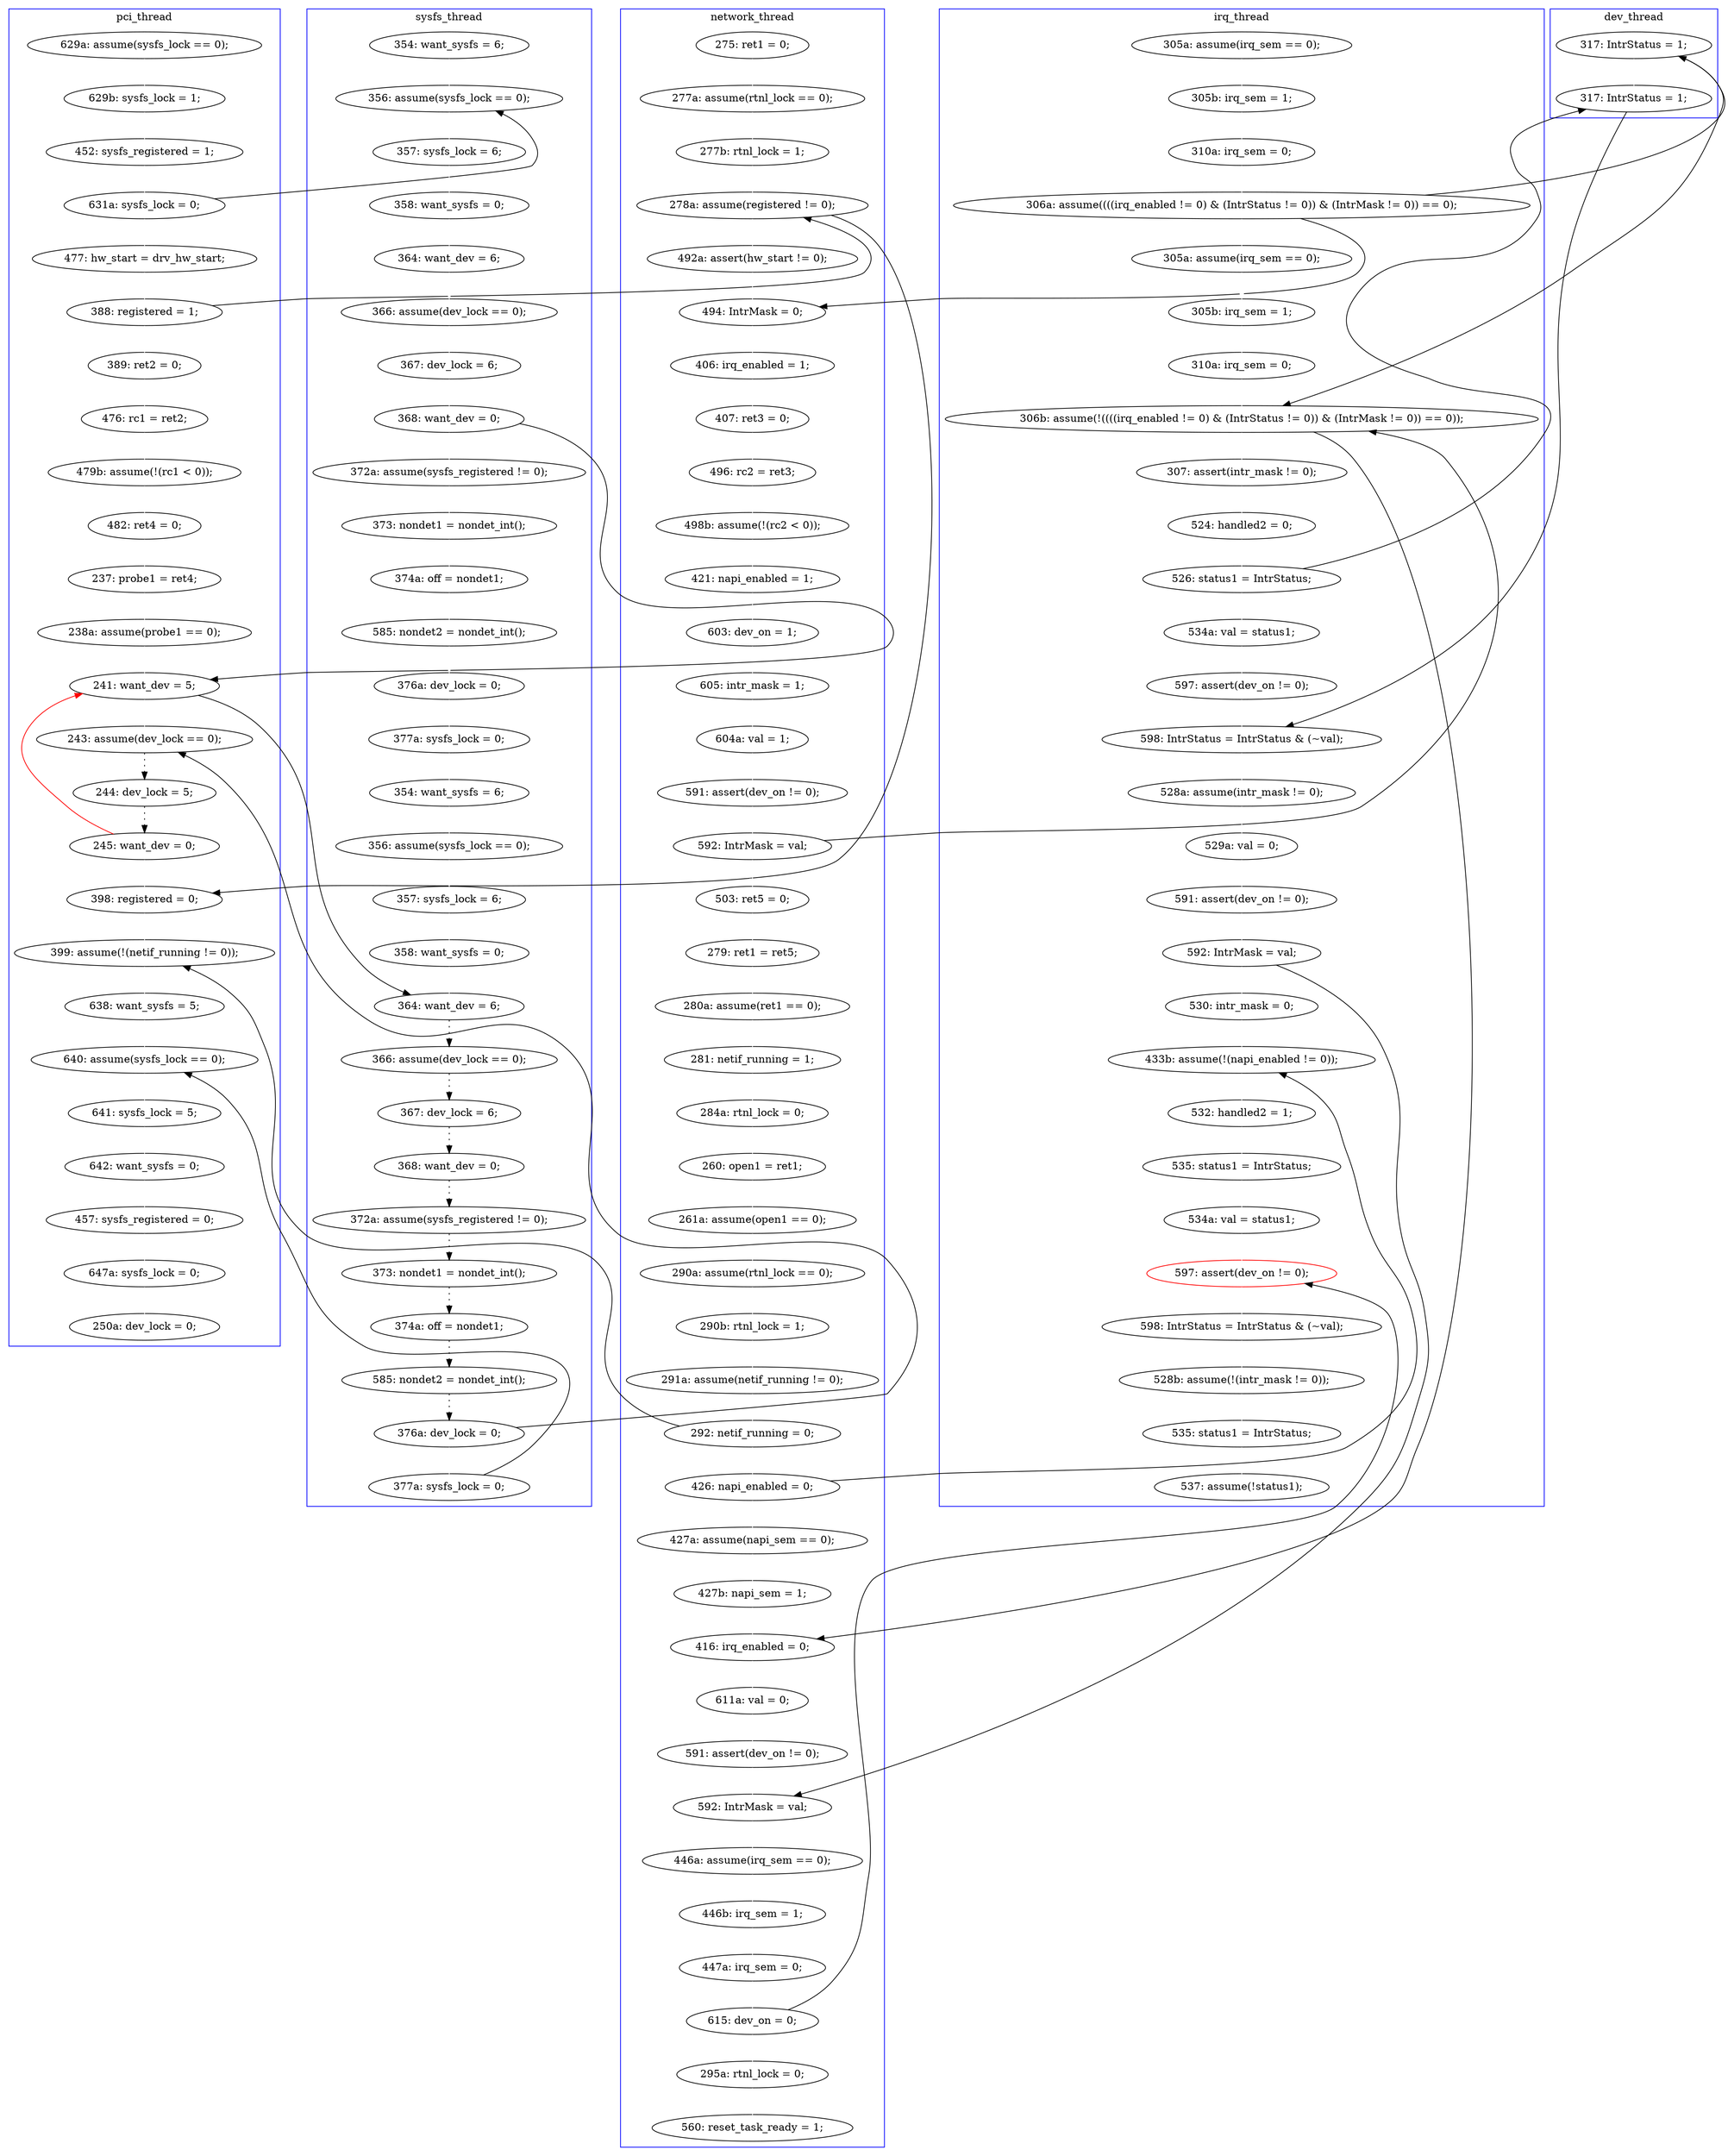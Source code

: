 digraph Counterexample {
	152 -> 154 [color = white, style = solid]
	67 -> 89 [color = black, style = solid, constraint = false]
	272 -> 289 [color = white, style = solid]
	47 -> 60 [color = white, style = solid]
	142 -> 143 [color = white, style = solid]
	209 -> 211 [color = white, style = solid]
	148 -> 154 [color = black, style = solid, constraint = false]
	127 -> 130 [color = white, style = solid]
	237 -> 183 [color = red, style = solid, constraint = false]
	228 -> 229 [color = black, style = dotted]
	154 -> 155 [color = white, style = solid]
	236 -> 237 [color = black, style = dotted]
	265 -> 266 [color = white, style = solid]
	133 -> 134 [color = white, style = solid]
	68 -> 70 [color = white, style = solid]
	112 -> 113 [color = white, style = solid]
	30 -> 31 [color = white, style = solid]
	120 -> 121 [color = white, style = solid]
	252 -> 253 [color = white, style = solid]
	69 -> 80 [color = white, style = solid]
	179 -> 196 [color = white, style = solid]
	60 -> 67 [color = white, style = solid]
	33 -> 35 [color = white, style = solid]
	183 -> 196 [color = black, style = solid, constraint = false]
	80 -> 81 [color = white, style = solid]
	176 -> 194 [color = white, style = solid]
	208 -> 209 [color = white, style = solid]
	113 -> 114 [color = white, style = solid]
	31 -> 33 [color = white, style = solid]
	136 -> 137 [color = white, style = solid]
	82 -> 163 [color = white, style = solid]
	35 -> 95 [color = black, style = solid, constraint = false]
	144 -> 176 [color = white, style = solid]
	81 -> 82 [color = white, style = solid]
	223 -> 224 [color = black, style = dotted]
	175 -> 177 [color = white, style = solid]
	224 -> 225 [color = black, style = dotted]
	193 -> 241 [color = white, style = solid]
	54 -> 57 [color = white, style = solid]
	105 -> 108 [color = white, style = solid]
	100 -> 101 [color = white, style = solid]
	161 -> 169 [color = white, style = solid]
	45 -> 47 [color = white, style = solid]
	237 -> 248 [color = white, style = solid]
	245 -> 252 [color = white, style = solid]
	234 -> 235 [color = black, style = solid, constraint = false]
	35 -> 150 [color = white, style = solid]
	89 -> 248 [color = black, style = solid, constraint = false]
	177 -> 178 [color = white, style = solid]
	42 -> 45 [color = white, style = solid]
	94 -> 95 [color = white, style = solid]
	137 -> 142 [color = white, style = solid]
	165 -> 168 [color = white, style = solid]
	137 -> 249 [color = black, style = solid, constraint = false]
	207 -> 208 [color = white, style = solid]
	70 -> 73 [color = white, style = solid]
	101 -> 102 [color = white, style = solid]
	150 -> 151 [color = white, style = solid]
	263 -> 272 [color = white, style = solid]
	47 -> 57 [color = black, style = solid, constraint = false]
	199 -> 207 [color = white, style = solid]
	57 -> 58 [color = white, style = solid]
	214 -> 219 [color = white, style = solid]
	108 -> 112 [color = white, style = solid]
	169 -> 185 [color = white, style = solid]
	102 -> 105 [color = white, style = solid]
	58 -> 59 [color = white, style = solid]
	76 -> 79 [color = white, style = solid]
	234 -> 258 [color = white, style = solid]
	163 -> 164 [color = white, style = solid]
	125 -> 126 [color = white, style = solid]
	289 -> 298 [color = white, style = solid]
	87 -> 89 [color = white, style = solid]
	79 -> 183 [color = white, style = solid]
	184 -> 186 [color = black, style = solid, constraint = false]
	161 -> 184 [color = black, style = solid, constraint = false]
	67 -> 68 [color = white, style = solid]
	278 -> 281 [color = white, style = solid]
	168 -> 171 [color = white, style = solid]
	267 -> 278 [color = white, style = solid]
	41 -> 42 [color = white, style = solid]
	190 -> 192 [color = white, style = solid]
	232 -> 234 [color = black, style = dotted]
	160 -> 161 [color = white, style = solid]
	155 -> 160 [color = white, style = solid]
	235 -> 236 [color = black, style = dotted]
	151 -> 152 [color = white, style = solid]
	178 -> 179 [color = white, style = solid]
	248 -> 249 [color = white, style = solid]
	196 -> 223 [color = black, style = dotted]
	229 -> 232 [color = black, style = dotted]
	192 -> 193 [color = white, style = solid]
	74 -> 76 [color = white, style = solid]
	117 -> 120 [color = white, style = solid]
	154 -> 176 [color = black, style = solid, constraint = false]
	130 -> 133 [color = white, style = solid]
	227 -> 228 [color = black, style = dotted]
	82 -> 183 [color = black, style = solid, constraint = false]
	73 -> 74 [color = white, style = solid]
	194 -> 197 [color = white, style = solid]
	225 -> 227 [color = black, style = dotted]
	266 -> 267 [color = white, style = solid]
	86 -> 87 [color = white, style = solid]
	143 -> 144 [color = white, style = solid]
	211 -> 261 [color = black, style = solid, constraint = false]
	117 -> 154 [color = black, style = solid, constraint = false]
	256 -> 261 [color = white, style = solid]
	193 -> 199 [color = black, style = solid, constraint = false]
	281 -> 285 [color = white, style = solid]
	114 -> 116 [color = white, style = solid]
	183 -> 235 [color = white, style = solid]
	89 -> 94 [color = white, style = solid]
	148 -> 184 [color = white, style = solid]
	172 -> 175 [color = white, style = solid]
	126 -> 127 [color = white, style = solid]
	134 -> 136 [color = white, style = solid]
	171 -> 172 [color = white, style = solid]
	164 -> 165 [color = white, style = solid]
	121 -> 124 [color = white, style = solid]
	189 -> 190 [color = white, style = solid]
	261 -> 263 [color = white, style = solid]
	186 -> 189 [color = white, style = solid]
	62 -> 86 [color = white, style = solid]
	35 -> 148 [color = black, style = solid, constraint = false]
	185 -> 186 [color = white, style = solid]
	258 -> 265 [color = black, style = solid, constraint = false]
	142 -> 245 [color = black, style = solid, constraint = false]
	95 -> 100 [color = white, style = solid]
	124 -> 125 [color = white, style = solid]
	262 -> 265 [color = white, style = solid]
	59 -> 69 [color = white, style = solid]
	211 -> 214 [color = white, style = solid]
	249 -> 262 [color = white, style = solid]
	197 -> 199 [color = white, style = solid]
	116 -> 117 [color = white, style = solid]
	253 -> 256 [color = white, style = solid]
	241 -> 245 [color = white, style = solid]
	subgraph cluster6 {
		label = sysfs_thread
		color = blue
		177  [label = "356: assume(sysfs_lock == 0);"]
		163  [label = "372a: assume(sysfs_registered != 0);"]
		227  [label = "372a: assume(sysfs_registered != 0);"]
		179  [label = "358: want_sysfs = 0;"]
		224  [label = "367: dev_lock = 6;"]
		80  [label = "366: assume(dev_lock == 0);"]
		171  [label = "376a: dev_lock = 0;"]
		232  [label = "585: nondet2 = nondet_int();"]
		59  [label = "358: want_sysfs = 0;"]
		223  [label = "366: assume(dev_lock == 0);"]
		234  [label = "376a: dev_lock = 0;"]
		196  [label = "364: want_dev = 6;"]
		165  [label = "374a: off = nondet1;"]
		168  [label = "585: nondet2 = nondet_int();"]
		81  [label = "367: dev_lock = 6;"]
		258  [label = "377a: sysfs_lock = 0;"]
		69  [label = "364: want_dev = 6;"]
		82  [label = "368: want_dev = 0;"]
		229  [label = "374a: off = nondet1;"]
		164  [label = "373: nondet1 = nondet_int();"]
		58  [label = "357: sysfs_lock = 6;"]
		175  [label = "354: want_sysfs = 6;"]
		228  [label = "373: nondet1 = nondet_int();"]
		172  [label = "377a: sysfs_lock = 0;"]
		54  [label = "354: want_sysfs = 6;"]
		57  [label = "356: assume(sysfs_lock == 0);"]
		225  [label = "368: want_dev = 0;"]
		178  [label = "357: sysfs_lock = 6;"]
	}
	subgraph cluster7 {
		label = dev_thread
		color = blue
		148  [label = "317: IntrStatus = 1;"]
		184  [label = "317: IntrStatus = 1;"]
	}
	subgraph cluster3 {
		label = irq_thread
		color = blue
		33  [label = "310a: irq_sem = 0;"]
		272  [label = "528b: assume(!(intr_mask != 0));"]
		193  [label = "592: IntrMask = val;"]
		256  [label = "534a: val = status1;"]
		161  [label = "526: status1 = IntrStatus;"]
		241  [label = "530: intr_mask = 0;"]
		245  [label = "433b: assume(!(napi_enabled != 0));"]
		186  [label = "598: IntrStatus = IntrStatus & (~val);"]
		298  [label = "537: assume(!status1);"]
		263  [label = "598: IntrStatus = IntrStatus & (~val);"]
		185  [label = "597: assert(dev_on != 0);"]
		155  [label = "307: assert(intr_mask != 0);"]
		289  [label = "535: status1 = IntrStatus;"]
		154  [label = "306b: assume(!((((irq_enabled != 0) & (IntrStatus != 0)) & (IntrMask != 0)) == 0));"]
		150  [label = "305a: assume(irq_sem == 0);"]
		160  [label = "524: handled2 = 0;"]
		169  [label = "534a: val = status1;"]
		152  [label = "310a: irq_sem = 0;"]
		261  [label = "597: assert(dev_on != 0);", color = red]
		252  [label = "532: handled2 = 1;"]
		151  [label = "305b: irq_sem = 1;"]
		35  [label = "306a: assume((((irq_enabled != 0) & (IntrStatus != 0)) & (IntrMask != 0)) == 0);"]
		253  [label = "535: status1 = IntrStatus;"]
		30  [label = "305a: assume(irq_sem == 0);"]
		190  [label = "529a: val = 0;"]
		31  [label = "305b: irq_sem = 1;"]
		189  [label = "528a: assume(intr_mask != 0);"]
		192  [label = "591: assert(dev_on != 0);"]
	}
	subgraph cluster1 {
		label = pci_thread
		color = blue
		67  [label = "388: registered = 1;"]
		60  [label = "477: hw_start = drv_hw_start;"]
		266  [label = "641: sysfs_lock = 5;"]
		237  [label = "245: want_dev = 0;"]
		45  [label = "452: sysfs_registered = 1;"]
		73  [label = "479b: assume(!(rc1 < 0));"]
		265  [label = "640: assume(sysfs_lock == 0);"]
		267  [label = "642: want_sysfs = 0;"]
		42  [label = "629b: sysfs_lock = 1;"]
		285  [label = "250a: dev_lock = 0;"]
		68  [label = "389: ret2 = 0;"]
		262  [label = "638: want_sysfs = 5;"]
		236  [label = "244: dev_lock = 5;"]
		235  [label = "243: assume(dev_lock == 0);"]
		281  [label = "647a: sysfs_lock = 0;"]
		278  [label = "457: sysfs_registered = 0;"]
		76  [label = "237: probe1 = ret4;"]
		70  [label = "476: rc1 = ret2;"]
		74  [label = "482: ret4 = 0;"]
		79  [label = "238a: assume(probe1 == 0);"]
		249  [label = "399: assume(!(netif_running != 0));"]
		41  [label = "629a: assume(sysfs_lock == 0);"]
		248  [label = "398: registered = 0;"]
		47  [label = "631a: sysfs_lock = 0;"]
		183  [label = "241: want_dev = 5;"]
	}
	subgraph cluster2 {
		label = network_thread
		color = blue
		116  [label = "591: assert(dev_on != 0);"]
		197  [label = "591: assert(dev_on != 0);"]
		95  [label = "494: IntrMask = 0;"]
		137  [label = "292: netif_running = 0;"]
		126  [label = "284a: rtnl_lock = 0;"]
		89  [label = "278a: assume(registered != 0);"]
		133  [label = "290a: assume(rtnl_lock == 0);"]
		214  [label = "295a: rtnl_lock = 0;"]
		114  [label = "604a: val = 1;"]
		199  [label = "592: IntrMask = val;"]
		219  [label = "560: reset_task_ready = 1;"]
		62  [label = "275: ret1 = 0;"]
		121  [label = "279: ret1 = ret5;"]
		194  [label = "611a: val = 0;"]
		208  [label = "446b: irq_sem = 1;"]
		108  [label = "421: napi_enabled = 1;"]
		125  [label = "281: netif_running = 1;"]
		105  [label = "498b: assume(!(rc2 < 0));"]
		124  [label = "280a: assume(ret1 == 0);"]
		87  [label = "277b: rtnl_lock = 1;"]
		143  [label = "427a: assume(napi_sem == 0);"]
		100  [label = "406: irq_enabled = 1;"]
		112  [label = "603: dev_on = 1;"]
		113  [label = "605: intr_mask = 1;"]
		117  [label = "592: IntrMask = val;"]
		207  [label = "446a: assume(irq_sem == 0);"]
		120  [label = "503: ret5 = 0;"]
		94  [label = "492a: assert(hw_start != 0);"]
		176  [label = "416: irq_enabled = 0;"]
		142  [label = "426: napi_enabled = 0;"]
		136  [label = "291a: assume(netif_running != 0);"]
		209  [label = "447a: irq_sem = 0;"]
		130  [label = "261a: assume(open1 == 0);"]
		134  [label = "290b: rtnl_lock = 1;"]
		127  [label = "260: open1 = ret1;"]
		101  [label = "407: ret3 = 0;"]
		211  [label = "615: dev_on = 0;"]
		102  [label = "496: rc2 = ret3;"]
		86  [label = "277a: assume(rtnl_lock == 0);"]
		144  [label = "427b: napi_sem = 1;"]
	}
}